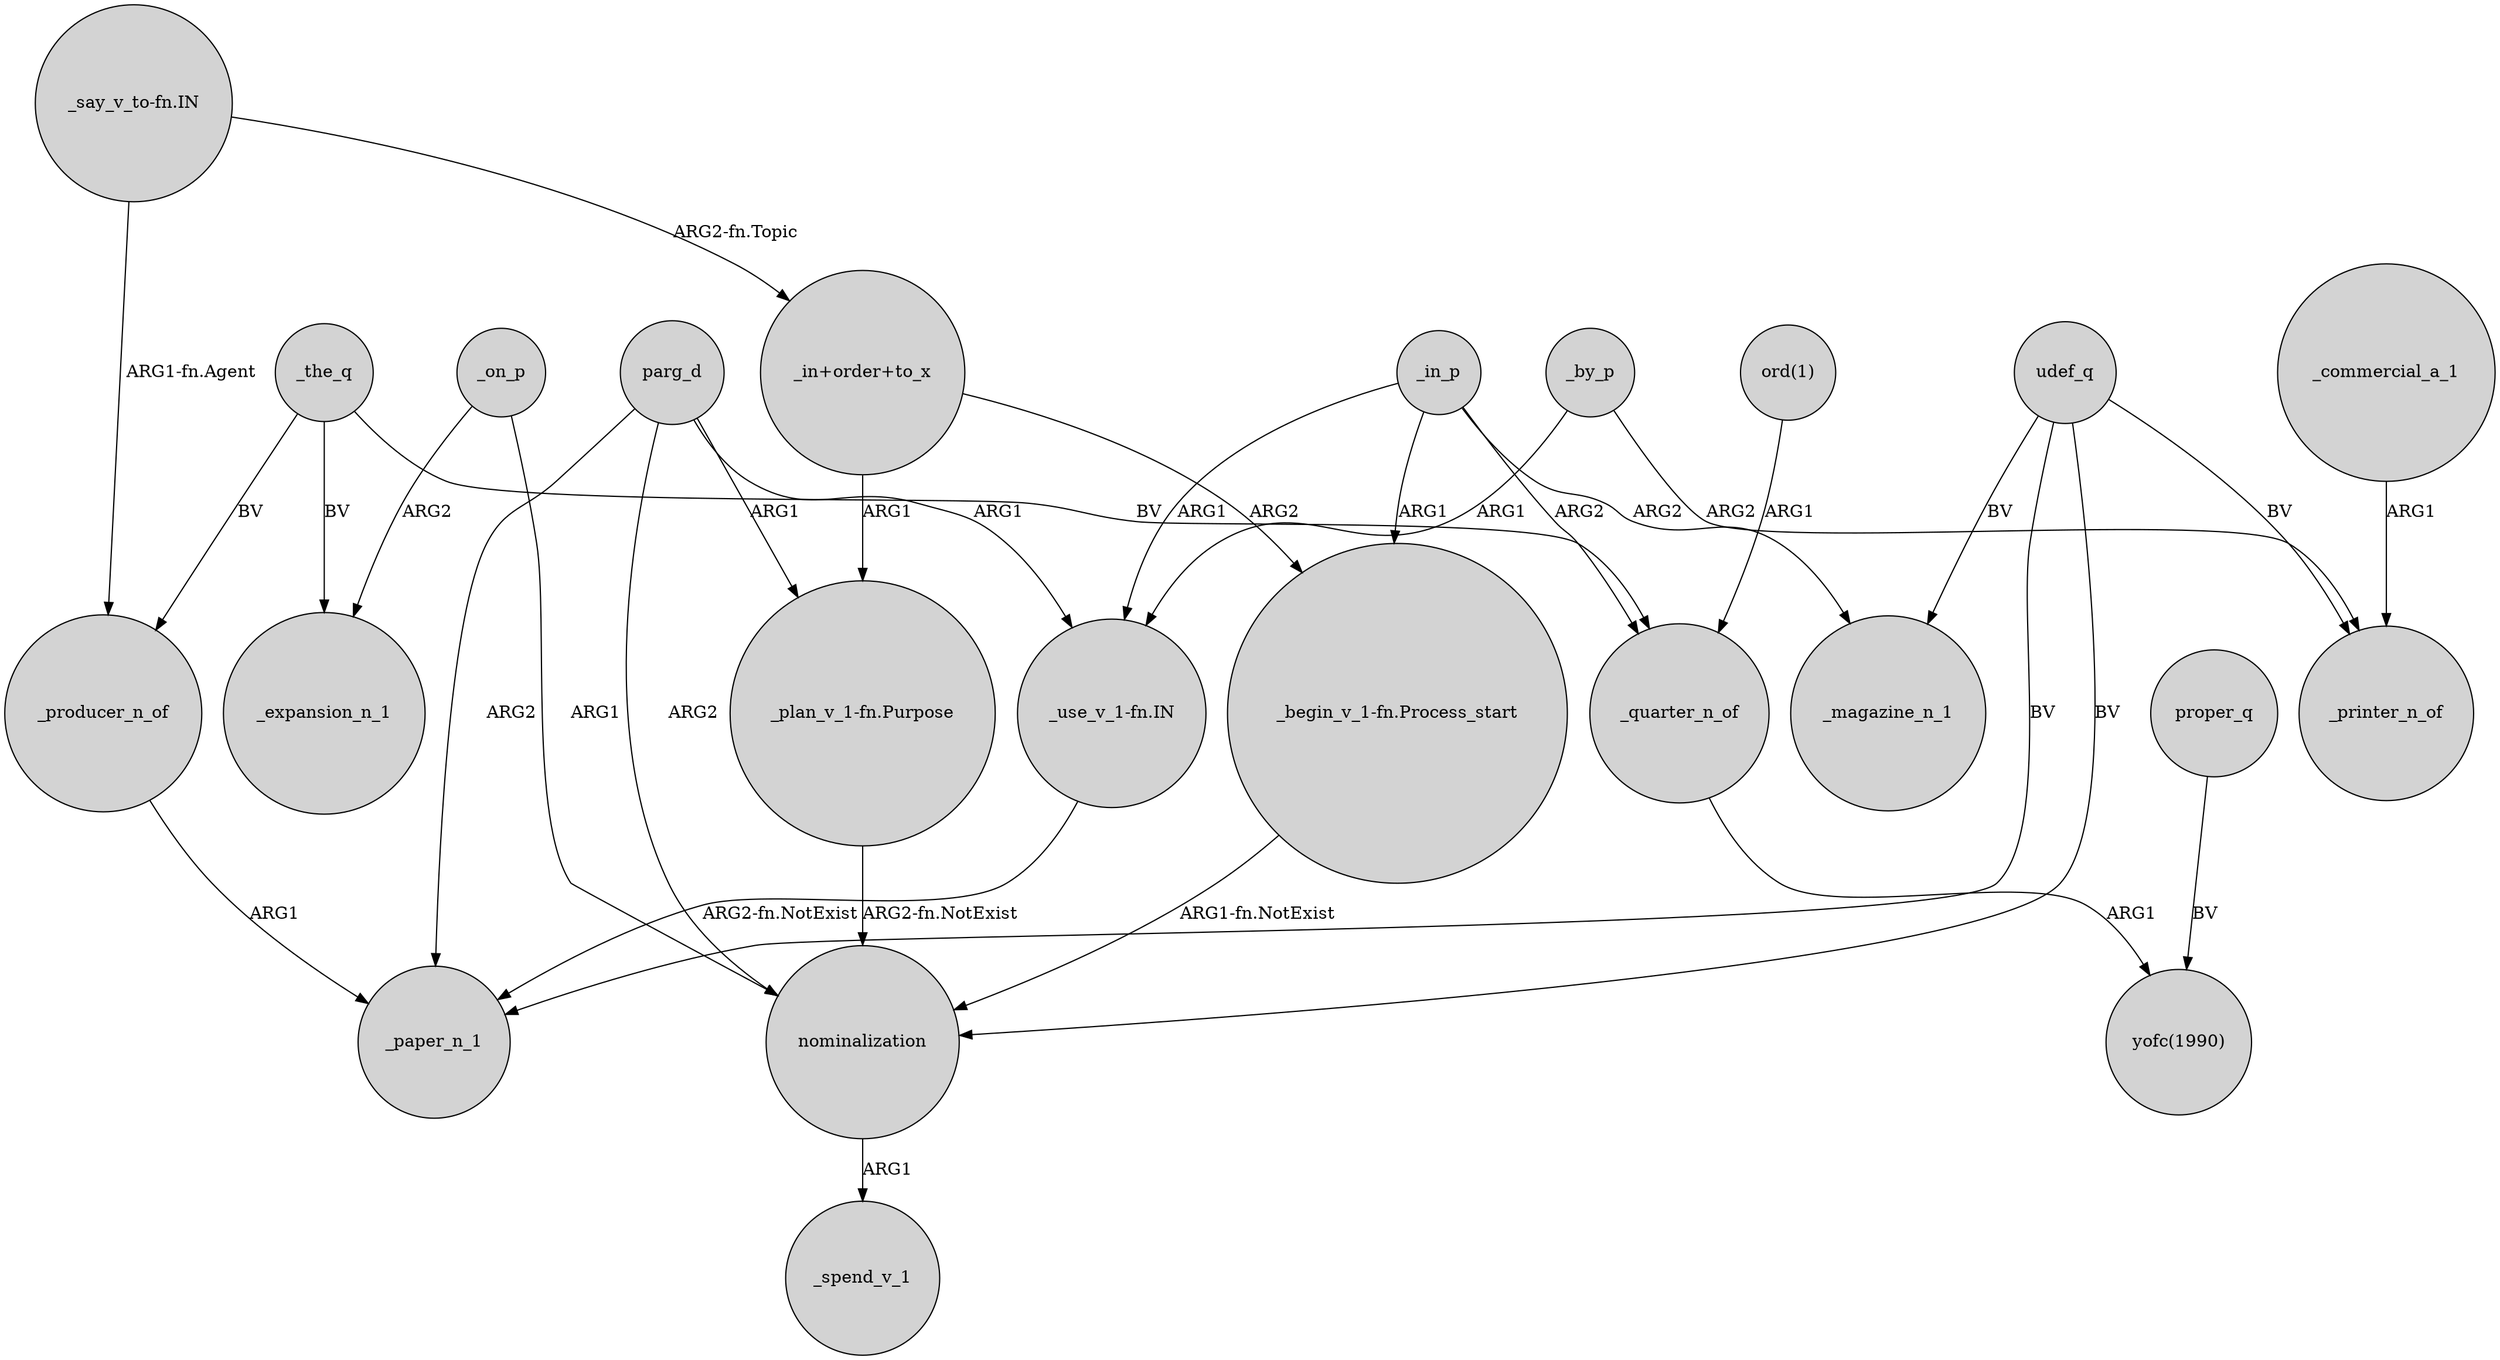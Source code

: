 digraph {
	node [shape=circle style=filled]
	_the_q -> _producer_n_of [label=BV]
	"_in+order+to_x" -> "_begin_v_1-fn.Process_start" [label=ARG2]
	nominalization -> _spend_v_1 [label=ARG1]
	"_plan_v_1-fn.Purpose" -> nominalization [label="ARG2-fn.NotExist"]
	"_begin_v_1-fn.Process_start" -> nominalization [label="ARG1-fn.NotExist"]
	_on_p -> nominalization [label=ARG1]
	parg_d -> _paper_n_1 [label=ARG2]
	proper_q -> "yofc(1990)" [label=BV]
	"_say_v_to-fn.IN" -> "_in+order+to_x" [label="ARG2-fn.Topic"]
	udef_q -> _magazine_n_1 [label=BV]
	_commercial_a_1 -> _printer_n_of [label=ARG1]
	_in_p -> _quarter_n_of [label=ARG2]
	_by_p -> "_use_v_1-fn.IN" [label=ARG1]
	_producer_n_of -> _paper_n_1 [label=ARG1]
	"ord(1)" -> _quarter_n_of [label=ARG1]
	parg_d -> "_use_v_1-fn.IN" [label=ARG1]
	parg_d -> nominalization [label=ARG2]
	"_in+order+to_x" -> "_plan_v_1-fn.Purpose" [label=ARG1]
	_in_p -> "_use_v_1-fn.IN" [label=ARG1]
	udef_q -> nominalization [label=BV]
	parg_d -> "_plan_v_1-fn.Purpose" [label=ARG1]
	_in_p -> _magazine_n_1 [label=ARG2]
	udef_q -> _printer_n_of [label=BV]
	"_say_v_to-fn.IN" -> _producer_n_of [label="ARG1-fn.Agent"]
	_the_q -> _quarter_n_of [label=BV]
	udef_q -> _paper_n_1 [label=BV]
	_by_p -> _printer_n_of [label=ARG2]
	_on_p -> _expansion_n_1 [label=ARG2]
	_quarter_n_of -> "yofc(1990)" [label=ARG1]
	_the_q -> _expansion_n_1 [label=BV]
	_in_p -> "_begin_v_1-fn.Process_start" [label=ARG1]
	"_use_v_1-fn.IN" -> _paper_n_1 [label="ARG2-fn.NotExist"]
}
